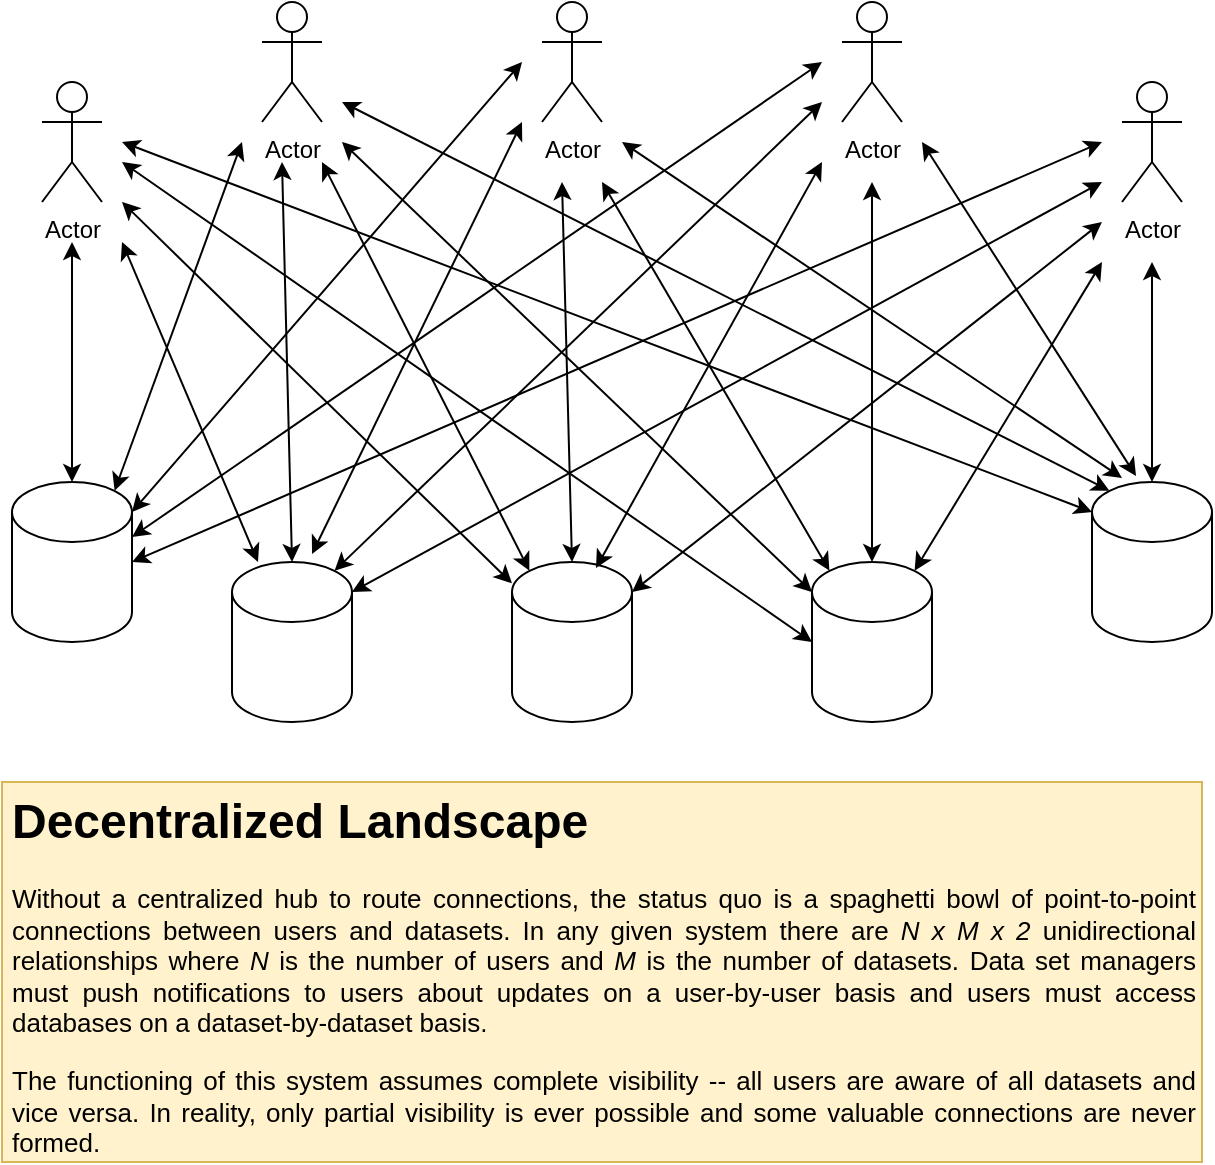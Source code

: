<mxfile version="20.4.0" type="github">
  <diagram id="R2lEEEUBdFMjLlhIrx00" name="Page-1">
    <mxGraphModel dx="1422" dy="760" grid="1" gridSize="10" guides="1" tooltips="1" connect="1" arrows="1" fold="1" page="1" pageScale="1" pageWidth="850" pageHeight="1100" math="0" shadow="0" extFonts="Permanent Marker^https://fonts.googleapis.com/css?family=Permanent+Marker">
      <root>
        <mxCell id="0" />
        <mxCell id="1" parent="0" />
        <mxCell id="aiYD3IHojJ0_3kRkCEtk-1" value="Actor" style="shape=umlActor;verticalLabelPosition=bottom;verticalAlign=top;html=1;outlineConnect=0;" vertex="1" parent="1">
          <mxGeometry x="100" y="80" width="30" height="60" as="geometry" />
        </mxCell>
        <mxCell id="aiYD3IHojJ0_3kRkCEtk-4" value="Actor" style="shape=umlActor;verticalLabelPosition=bottom;verticalAlign=top;html=1;outlineConnect=0;" vertex="1" parent="1">
          <mxGeometry x="210" y="40" width="30" height="60" as="geometry" />
        </mxCell>
        <mxCell id="aiYD3IHojJ0_3kRkCEtk-5" value="Actor" style="shape=umlActor;verticalLabelPosition=bottom;verticalAlign=top;html=1;outlineConnect=0;" vertex="1" parent="1">
          <mxGeometry x="350" y="40" width="30" height="60" as="geometry" />
        </mxCell>
        <mxCell id="aiYD3IHojJ0_3kRkCEtk-6" value="Actor" style="shape=umlActor;verticalLabelPosition=bottom;verticalAlign=top;html=1;outlineConnect=0;" vertex="1" parent="1">
          <mxGeometry x="500" y="40" width="30" height="60" as="geometry" />
        </mxCell>
        <mxCell id="aiYD3IHojJ0_3kRkCEtk-7" value="Actor" style="shape=umlActor;verticalLabelPosition=bottom;verticalAlign=top;html=1;outlineConnect=0;" vertex="1" parent="1">
          <mxGeometry x="640" y="80" width="30" height="60" as="geometry" />
        </mxCell>
        <mxCell id="aiYD3IHojJ0_3kRkCEtk-8" value="" style="shape=cylinder3;whiteSpace=wrap;html=1;boundedLbl=1;backgroundOutline=1;size=15;" vertex="1" parent="1">
          <mxGeometry x="85" y="280" width="60" height="80" as="geometry" />
        </mxCell>
        <mxCell id="aiYD3IHojJ0_3kRkCEtk-9" value="" style="shape=cylinder3;whiteSpace=wrap;html=1;boundedLbl=1;backgroundOutline=1;size=15;" vertex="1" parent="1">
          <mxGeometry x="195" y="320" width="60" height="80" as="geometry" />
        </mxCell>
        <mxCell id="aiYD3IHojJ0_3kRkCEtk-10" value="" style="shape=cylinder3;whiteSpace=wrap;html=1;boundedLbl=1;backgroundOutline=1;size=15;" vertex="1" parent="1">
          <mxGeometry x="335" y="320" width="60" height="80" as="geometry" />
        </mxCell>
        <mxCell id="aiYD3IHojJ0_3kRkCEtk-11" value="" style="shape=cylinder3;whiteSpace=wrap;html=1;boundedLbl=1;backgroundOutline=1;size=15;" vertex="1" parent="1">
          <mxGeometry x="485" y="320" width="60" height="80" as="geometry" />
        </mxCell>
        <mxCell id="aiYD3IHojJ0_3kRkCEtk-12" value="" style="shape=cylinder3;whiteSpace=wrap;html=1;boundedLbl=1;backgroundOutline=1;size=15;" vertex="1" parent="1">
          <mxGeometry x="625" y="280" width="60" height="80" as="geometry" />
        </mxCell>
        <mxCell id="aiYD3IHojJ0_3kRkCEtk-15" value="" style="endArrow=classic;startArrow=classic;html=1;rounded=0;" edge="1" parent="1" source="aiYD3IHojJ0_3kRkCEtk-8">
          <mxGeometry width="50" height="50" relative="1" as="geometry">
            <mxPoint x="400" y="330" as="sourcePoint" />
            <mxPoint x="115" y="160" as="targetPoint" />
          </mxGeometry>
        </mxCell>
        <mxCell id="aiYD3IHojJ0_3kRkCEtk-16" value="" style="endArrow=classic;startArrow=classic;html=1;rounded=0;" edge="1" parent="1" source="aiYD3IHojJ0_3kRkCEtk-9">
          <mxGeometry width="50" height="50" relative="1" as="geometry">
            <mxPoint x="400" y="330" as="sourcePoint" />
            <mxPoint x="140" y="160" as="targetPoint" />
          </mxGeometry>
        </mxCell>
        <mxCell id="aiYD3IHojJ0_3kRkCEtk-17" value="" style="endArrow=classic;startArrow=classic;html=1;rounded=0;" edge="1" parent="1" source="aiYD3IHojJ0_3kRkCEtk-10">
          <mxGeometry width="50" height="50" relative="1" as="geometry">
            <mxPoint x="400" y="330" as="sourcePoint" />
            <mxPoint x="140" y="140" as="targetPoint" />
          </mxGeometry>
        </mxCell>
        <mxCell id="aiYD3IHojJ0_3kRkCEtk-18" value="" style="endArrow=classic;startArrow=classic;html=1;rounded=0;exitX=0;exitY=0.5;exitDx=0;exitDy=0;exitPerimeter=0;" edge="1" parent="1" source="aiYD3IHojJ0_3kRkCEtk-11">
          <mxGeometry width="50" height="50" relative="1" as="geometry">
            <mxPoint x="400" y="330" as="sourcePoint" />
            <mxPoint x="140" y="120" as="targetPoint" />
          </mxGeometry>
        </mxCell>
        <mxCell id="aiYD3IHojJ0_3kRkCEtk-21" value="" style="endArrow=classic;startArrow=classic;html=1;rounded=0;entryX=0;entryY=0;entryDx=0;entryDy=15;entryPerimeter=0;" edge="1" parent="1" target="aiYD3IHojJ0_3kRkCEtk-12">
          <mxGeometry width="50" height="50" relative="1" as="geometry">
            <mxPoint x="140" y="110" as="sourcePoint" />
            <mxPoint x="450" y="280" as="targetPoint" />
          </mxGeometry>
        </mxCell>
        <mxCell id="aiYD3IHojJ0_3kRkCEtk-22" value="" style="endArrow=classic;startArrow=classic;html=1;rounded=0;exitX=0.855;exitY=0;exitDx=0;exitDy=4.35;exitPerimeter=0;" edge="1" parent="1" source="aiYD3IHojJ0_3kRkCEtk-8">
          <mxGeometry width="50" height="50" relative="1" as="geometry">
            <mxPoint x="400" y="330" as="sourcePoint" />
            <mxPoint x="200" y="110" as="targetPoint" />
          </mxGeometry>
        </mxCell>
        <mxCell id="aiYD3IHojJ0_3kRkCEtk-23" value="" style="endArrow=classic;startArrow=classic;html=1;rounded=0;exitX=0.5;exitY=0;exitDx=0;exitDy=0;exitPerimeter=0;" edge="1" parent="1" source="aiYD3IHojJ0_3kRkCEtk-9">
          <mxGeometry width="50" height="50" relative="1" as="geometry">
            <mxPoint x="400" y="330" as="sourcePoint" />
            <mxPoint x="220" y="120" as="targetPoint" />
          </mxGeometry>
        </mxCell>
        <mxCell id="aiYD3IHojJ0_3kRkCEtk-24" value="" style="endArrow=classic;startArrow=classic;html=1;rounded=0;exitX=0.145;exitY=0;exitDx=0;exitDy=4.35;exitPerimeter=0;" edge="1" parent="1" source="aiYD3IHojJ0_3kRkCEtk-10">
          <mxGeometry width="50" height="50" relative="1" as="geometry">
            <mxPoint x="400" y="330" as="sourcePoint" />
            <mxPoint x="240" y="120" as="targetPoint" />
          </mxGeometry>
        </mxCell>
        <mxCell id="aiYD3IHojJ0_3kRkCEtk-25" value="" style="endArrow=classic;startArrow=classic;html=1;rounded=0;entryX=0;entryY=0;entryDx=0;entryDy=15;entryPerimeter=0;" edge="1" parent="1" target="aiYD3IHojJ0_3kRkCEtk-11">
          <mxGeometry width="50" height="50" relative="1" as="geometry">
            <mxPoint x="250" y="110" as="sourcePoint" />
            <mxPoint x="450" y="280" as="targetPoint" />
          </mxGeometry>
        </mxCell>
        <mxCell id="aiYD3IHojJ0_3kRkCEtk-26" value="" style="endArrow=classic;startArrow=classic;html=1;rounded=0;entryX=0.145;entryY=0;entryDx=0;entryDy=4.35;entryPerimeter=0;" edge="1" parent="1" target="aiYD3IHojJ0_3kRkCEtk-12">
          <mxGeometry width="50" height="50" relative="1" as="geometry">
            <mxPoint x="250" y="90" as="sourcePoint" />
            <mxPoint x="450" y="260" as="targetPoint" />
          </mxGeometry>
        </mxCell>
        <mxCell id="aiYD3IHojJ0_3kRkCEtk-27" value="" style="endArrow=classic;startArrow=classic;html=1;rounded=0;exitX=1;exitY=0;exitDx=0;exitDy=15;exitPerimeter=0;" edge="1" parent="1" source="aiYD3IHojJ0_3kRkCEtk-8">
          <mxGeometry width="50" height="50" relative="1" as="geometry">
            <mxPoint x="400" y="310" as="sourcePoint" />
            <mxPoint x="340" y="70" as="targetPoint" />
          </mxGeometry>
        </mxCell>
        <mxCell id="aiYD3IHojJ0_3kRkCEtk-28" value="" style="endArrow=classic;startArrow=classic;html=1;rounded=0;exitX=0.667;exitY=-0.05;exitDx=0;exitDy=0;exitPerimeter=0;" edge="1" parent="1" source="aiYD3IHojJ0_3kRkCEtk-9">
          <mxGeometry width="50" height="50" relative="1" as="geometry">
            <mxPoint x="400" y="310" as="sourcePoint" />
            <mxPoint x="340" y="100" as="targetPoint" />
          </mxGeometry>
        </mxCell>
        <mxCell id="aiYD3IHojJ0_3kRkCEtk-29" value="" style="endArrow=classic;startArrow=classic;html=1;rounded=0;exitX=0.5;exitY=0;exitDx=0;exitDy=0;exitPerimeter=0;" edge="1" parent="1" source="aiYD3IHojJ0_3kRkCEtk-10">
          <mxGeometry width="50" height="50" relative="1" as="geometry">
            <mxPoint x="400" y="310" as="sourcePoint" />
            <mxPoint x="360" y="130" as="targetPoint" />
          </mxGeometry>
        </mxCell>
        <mxCell id="aiYD3IHojJ0_3kRkCEtk-30" value="" style="endArrow=classic;startArrow=classic;html=1;rounded=0;exitX=0.145;exitY=0;exitDx=0;exitDy=4.35;exitPerimeter=0;" edge="1" parent="1" source="aiYD3IHojJ0_3kRkCEtk-11">
          <mxGeometry width="50" height="50" relative="1" as="geometry">
            <mxPoint x="400" y="310" as="sourcePoint" />
            <mxPoint x="380" y="130" as="targetPoint" />
          </mxGeometry>
        </mxCell>
        <mxCell id="aiYD3IHojJ0_3kRkCEtk-31" value="" style="endArrow=classic;startArrow=classic;html=1;rounded=0;exitX=0.25;exitY=-0.025;exitDx=0;exitDy=0;exitPerimeter=0;" edge="1" parent="1" source="aiYD3IHojJ0_3kRkCEtk-12">
          <mxGeometry width="50" height="50" relative="1" as="geometry">
            <mxPoint x="400" y="310" as="sourcePoint" />
            <mxPoint x="390" y="110" as="targetPoint" />
          </mxGeometry>
        </mxCell>
        <mxCell id="aiYD3IHojJ0_3kRkCEtk-32" value="" style="endArrow=classic;startArrow=classic;html=1;rounded=0;exitX=1;exitY=0;exitDx=0;exitDy=27.5;exitPerimeter=0;" edge="1" parent="1" source="aiYD3IHojJ0_3kRkCEtk-8">
          <mxGeometry width="50" height="50" relative="1" as="geometry">
            <mxPoint x="400" y="310" as="sourcePoint" />
            <mxPoint x="490" y="70" as="targetPoint" />
          </mxGeometry>
        </mxCell>
        <mxCell id="aiYD3IHojJ0_3kRkCEtk-33" value="" style="endArrow=classic;startArrow=classic;html=1;rounded=0;exitX=0.855;exitY=0;exitDx=0;exitDy=4.35;exitPerimeter=0;" edge="1" parent="1" source="aiYD3IHojJ0_3kRkCEtk-9">
          <mxGeometry width="50" height="50" relative="1" as="geometry">
            <mxPoint x="400" y="310" as="sourcePoint" />
            <mxPoint x="490" y="90" as="targetPoint" />
          </mxGeometry>
        </mxCell>
        <mxCell id="aiYD3IHojJ0_3kRkCEtk-34" value="" style="endArrow=classic;startArrow=classic;html=1;rounded=0;exitX=0.7;exitY=0.038;exitDx=0;exitDy=0;exitPerimeter=0;" edge="1" parent="1" source="aiYD3IHojJ0_3kRkCEtk-10">
          <mxGeometry width="50" height="50" relative="1" as="geometry">
            <mxPoint x="400" y="310" as="sourcePoint" />
            <mxPoint x="490" y="120" as="targetPoint" />
          </mxGeometry>
        </mxCell>
        <mxCell id="aiYD3IHojJ0_3kRkCEtk-35" value="" style="endArrow=classic;startArrow=classic;html=1;rounded=0;exitX=0.5;exitY=0;exitDx=0;exitDy=0;exitPerimeter=0;" edge="1" parent="1" source="aiYD3IHojJ0_3kRkCEtk-11">
          <mxGeometry width="50" height="50" relative="1" as="geometry">
            <mxPoint x="400" y="310" as="sourcePoint" />
            <mxPoint x="515" y="130" as="targetPoint" />
          </mxGeometry>
        </mxCell>
        <mxCell id="aiYD3IHojJ0_3kRkCEtk-36" value="" style="endArrow=classic;startArrow=classic;html=1;rounded=0;entryX=0.367;entryY=-0.037;entryDx=0;entryDy=0;entryPerimeter=0;" edge="1" parent="1" target="aiYD3IHojJ0_3kRkCEtk-12">
          <mxGeometry width="50" height="50" relative="1" as="geometry">
            <mxPoint x="540" y="110" as="sourcePoint" />
            <mxPoint x="450" y="260" as="targetPoint" />
          </mxGeometry>
        </mxCell>
        <mxCell id="aiYD3IHojJ0_3kRkCEtk-37" value="" style="endArrow=classic;startArrow=classic;html=1;rounded=0;exitX=1;exitY=0.5;exitDx=0;exitDy=0;exitPerimeter=0;" edge="1" parent="1" source="aiYD3IHojJ0_3kRkCEtk-8">
          <mxGeometry width="50" height="50" relative="1" as="geometry">
            <mxPoint x="400" y="310" as="sourcePoint" />
            <mxPoint x="630" y="110" as="targetPoint" />
          </mxGeometry>
        </mxCell>
        <mxCell id="aiYD3IHojJ0_3kRkCEtk-38" value="" style="endArrow=classic;startArrow=classic;html=1;rounded=0;exitX=1;exitY=0;exitDx=0;exitDy=15;exitPerimeter=0;" edge="1" parent="1" source="aiYD3IHojJ0_3kRkCEtk-9">
          <mxGeometry width="50" height="50" relative="1" as="geometry">
            <mxPoint x="400" y="310" as="sourcePoint" />
            <mxPoint x="630" y="130" as="targetPoint" />
          </mxGeometry>
        </mxCell>
        <mxCell id="aiYD3IHojJ0_3kRkCEtk-39" value="" style="endArrow=classic;startArrow=classic;html=1;rounded=0;exitX=1;exitY=0;exitDx=0;exitDy=15;exitPerimeter=0;" edge="1" parent="1" source="aiYD3IHojJ0_3kRkCEtk-10">
          <mxGeometry width="50" height="50" relative="1" as="geometry">
            <mxPoint x="400" y="310" as="sourcePoint" />
            <mxPoint x="630" y="150" as="targetPoint" />
          </mxGeometry>
        </mxCell>
        <mxCell id="aiYD3IHojJ0_3kRkCEtk-40" value="" style="endArrow=classic;startArrow=classic;html=1;rounded=0;exitX=0.855;exitY=0;exitDx=0;exitDy=4.35;exitPerimeter=0;" edge="1" parent="1" source="aiYD3IHojJ0_3kRkCEtk-11">
          <mxGeometry width="50" height="50" relative="1" as="geometry">
            <mxPoint x="400" y="310" as="sourcePoint" />
            <mxPoint x="630" y="170" as="targetPoint" />
          </mxGeometry>
        </mxCell>
        <mxCell id="aiYD3IHojJ0_3kRkCEtk-41" value="" style="endArrow=classic;startArrow=classic;html=1;rounded=0;" edge="1" parent="1" source="aiYD3IHojJ0_3kRkCEtk-12">
          <mxGeometry width="50" height="50" relative="1" as="geometry">
            <mxPoint x="400" y="310" as="sourcePoint" />
            <mxPoint x="655" y="170" as="targetPoint" />
          </mxGeometry>
        </mxCell>
        <mxCell id="aiYD3IHojJ0_3kRkCEtk-42" value="&lt;h1&gt;Decentralized Landscape&lt;br&gt;&lt;/h1&gt;&lt;p style=&quot;font-size: 13px;&quot; align=&quot;justify&quot;&gt;&lt;font style=&quot;font-size: 13px;&quot;&gt;Without a centralized hub to route connections, the status quo is a spaghetti bowl of point-to-point connections between users and datasets. In any given system there are &lt;i&gt;N x M x 2 &lt;/i&gt;unidirectional relationships where &lt;i&gt;N &lt;/i&gt;is the number of users and &lt;i&gt;M &lt;/i&gt;is the number of datasets. Data set managers must push notifications to users about updates on a user-by-user basis and users must access databases on a dataset-by-dataset basis. &lt;br&gt;&lt;/font&gt;&lt;/p&gt;&lt;p style=&quot;font-size: 13px;&quot; align=&quot;justify&quot;&gt;&lt;font style=&quot;font-size: 13px;&quot;&gt;The functioning of this system assumes complete visibility -- all users are aware of all datasets and vice versa. In reality, only partial visibility is ever possible and some valuable connections are never formed.&lt;/font&gt;&lt;br&gt;&lt;/p&gt;" style="text;html=1;strokeColor=#d6b656;fillColor=#fff2cc;spacing=5;spacingTop=-20;whiteSpace=wrap;overflow=hidden;rounded=0;" vertex="1" parent="1">
          <mxGeometry x="80" y="430" width="600" height="190" as="geometry" />
        </mxCell>
      </root>
    </mxGraphModel>
  </diagram>
</mxfile>
